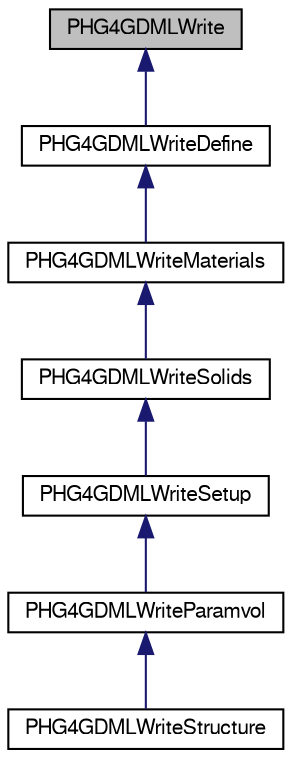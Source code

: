 digraph "PHG4GDMLWrite"
{
  bgcolor="transparent";
  edge [fontname="FreeSans",fontsize="10",labelfontname="FreeSans",labelfontsize="10"];
  node [fontname="FreeSans",fontsize="10",shape=record];
  Node1 [label="PHG4GDMLWrite",height=0.2,width=0.4,color="black", fillcolor="grey75", style="filled" fontcolor="black"];
  Node1 -> Node2 [dir="back",color="midnightblue",fontsize="10",style="solid",fontname="FreeSans"];
  Node2 [label="PHG4GDMLWriteDefine",height=0.2,width=0.4,color="black",URL="$d9/def/classPHG4GDMLWriteDefine.html"];
  Node2 -> Node3 [dir="back",color="midnightblue",fontsize="10",style="solid",fontname="FreeSans"];
  Node3 [label="PHG4GDMLWriteMaterials",height=0.2,width=0.4,color="black",URL="$d3/d04/classPHG4GDMLWriteMaterials.html"];
  Node3 -> Node4 [dir="back",color="midnightblue",fontsize="10",style="solid",fontname="FreeSans"];
  Node4 [label="PHG4GDMLWriteSolids",height=0.2,width=0.4,color="black",URL="$d0/d94/classPHG4GDMLWriteSolids.html"];
  Node4 -> Node5 [dir="back",color="midnightblue",fontsize="10",style="solid",fontname="FreeSans"];
  Node5 [label="PHG4GDMLWriteSetup",height=0.2,width=0.4,color="black",URL="$df/d0d/classPHG4GDMLWriteSetup.html"];
  Node5 -> Node6 [dir="back",color="midnightblue",fontsize="10",style="solid",fontname="FreeSans"];
  Node6 [label="PHG4GDMLWriteParamvol",height=0.2,width=0.4,color="black",URL="$d8/dd9/classPHG4GDMLWriteParamvol.html"];
  Node6 -> Node7 [dir="back",color="midnightblue",fontsize="10",style="solid",fontname="FreeSans"];
  Node7 [label="PHG4GDMLWriteStructure",height=0.2,width=0.4,color="black",URL="$d2/d72/classPHG4GDMLWriteStructure.html"];
}
